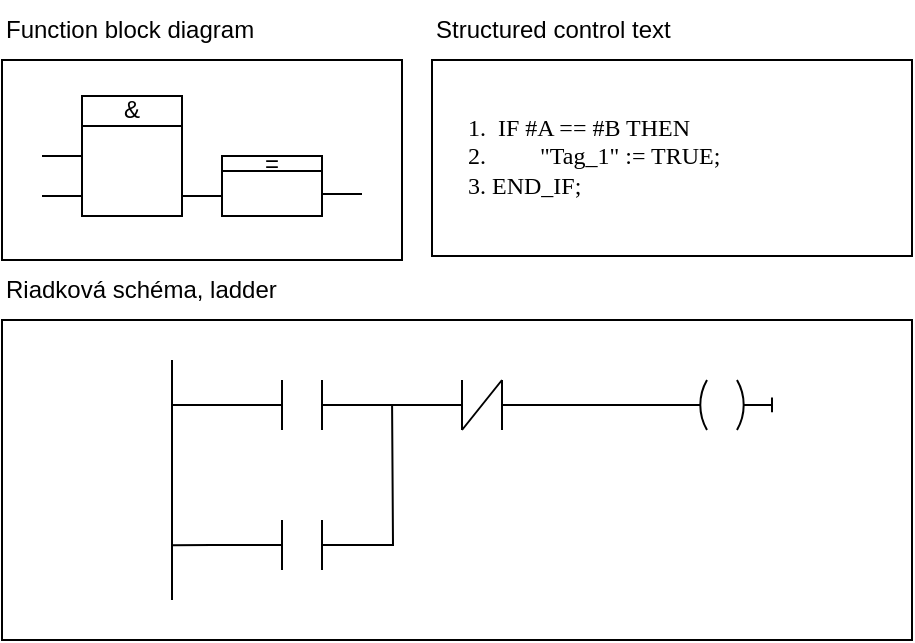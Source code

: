 <mxfile version="21.1.0" type="google">
  <diagram name="Page-1" id="dU2wd-y8vtX00oAEeP-j">
    <mxGraphModel dx="1010" dy="550" grid="1" gridSize="10" guides="1" tooltips="1" connect="1" arrows="1" fold="1" page="1" pageScale="1" pageWidth="827" pageHeight="1169" math="0" shadow="0">
      <root>
        <mxCell id="0" />
        <mxCell id="1" parent="0" />
        <mxCell id="2UFu5slk8J8PcmMFMOJV-15" value="" style="rounded=0;whiteSpace=wrap;html=1;fillColor=none;" parent="1" vertex="1">
          <mxGeometry x="225" y="200" width="200" height="100" as="geometry" />
        </mxCell>
        <mxCell id="2UFu5slk8J8PcmMFMOJV-8" style="edgeStyle=orthogonalEdgeStyle;rounded=0;orthogonalLoop=1;jettySize=auto;html=1;exitX=0;exitY=0.5;exitDx=0;exitDy=0;exitPerimeter=0;strokeWidth=1;endArrow=none;endFill=0;" parent="1" source="2UFu5slk8J8PcmMFMOJV-2" edge="1">
          <mxGeometry relative="1" as="geometry">
            <mxPoint x="310" y="372.465" as="targetPoint" />
          </mxGeometry>
        </mxCell>
        <mxCell id="2UFu5slk8J8PcmMFMOJV-9" style="edgeStyle=orthogonalEdgeStyle;rounded=0;orthogonalLoop=1;jettySize=auto;html=1;exitX=1;exitY=0.5;exitDx=0;exitDy=0;exitPerimeter=0;entryX=0;entryY=0.5;entryDx=0;entryDy=0;entryPerimeter=0;strokeWidth=1;endArrow=none;endFill=0;" parent="1" source="2UFu5slk8J8PcmMFMOJV-2" target="2UFu5slk8J8PcmMFMOJV-4" edge="1">
          <mxGeometry relative="1" as="geometry" />
        </mxCell>
        <mxCell id="2UFu5slk8J8PcmMFMOJV-2" value="" style="pointerEvents=1;verticalLabelPosition=bottom;shadow=0;dashed=0;align=center;html=1;verticalAlign=top;shape=mxgraph.electrical.plc_ladder.contact;" parent="1" vertex="1">
          <mxGeometry x="350" y="360" width="50" height="25" as="geometry" />
        </mxCell>
        <mxCell id="2UFu5slk8J8PcmMFMOJV-11" style="edgeStyle=orthogonalEdgeStyle;rounded=0;orthogonalLoop=1;jettySize=auto;html=1;exitX=1;exitY=0.5;exitDx=0;exitDy=0;exitPerimeter=0;strokeWidth=1;endArrow=none;endFill=0;" parent="1" source="2UFu5slk8J8PcmMFMOJV-3" edge="1">
          <mxGeometry relative="1" as="geometry">
            <mxPoint x="420.042" y="372.408" as="targetPoint" />
          </mxGeometry>
        </mxCell>
        <mxCell id="2UFu5slk8J8PcmMFMOJV-12" style="edgeStyle=orthogonalEdgeStyle;rounded=0;orthogonalLoop=1;jettySize=auto;html=1;exitX=0;exitY=0.5;exitDx=0;exitDy=0;exitPerimeter=0;strokeWidth=1;endArrow=none;endFill=0;" parent="1" source="2UFu5slk8J8PcmMFMOJV-3" edge="1">
          <mxGeometry relative="1" as="geometry">
            <mxPoint x="310" y="442.606" as="targetPoint" />
          </mxGeometry>
        </mxCell>
        <mxCell id="2UFu5slk8J8PcmMFMOJV-3" value="" style="pointerEvents=1;verticalLabelPosition=bottom;shadow=0;dashed=0;align=center;html=1;verticalAlign=top;shape=mxgraph.electrical.plc_ladder.contact;" parent="1" vertex="1">
          <mxGeometry x="350" y="430" width="50" height="25" as="geometry" />
        </mxCell>
        <mxCell id="2UFu5slk8J8PcmMFMOJV-10" style="edgeStyle=orthogonalEdgeStyle;rounded=0;orthogonalLoop=1;jettySize=auto;html=1;exitX=1;exitY=0.5;exitDx=0;exitDy=0;exitPerimeter=0;entryX=0;entryY=0.5;entryDx=0;entryDy=0;entryPerimeter=0;strokeWidth=1;endArrow=none;endFill=0;" parent="1" source="2UFu5slk8J8PcmMFMOJV-4" target="2UFu5slk8J8PcmMFMOJV-5" edge="1">
          <mxGeometry relative="1" as="geometry" />
        </mxCell>
        <mxCell id="2UFu5slk8J8PcmMFMOJV-4" value="" style="pointerEvents=1;verticalLabelPosition=bottom;shadow=0;dashed=0;align=center;html=1;verticalAlign=top;shape=mxgraph.electrical.plc_ladder.not_contact;" parent="1" vertex="1">
          <mxGeometry x="440" y="360" width="50" height="25" as="geometry" />
        </mxCell>
        <mxCell id="2UFu5slk8J8PcmMFMOJV-5" value="" style="pointerEvents=1;verticalLabelPosition=bottom;shadow=0;dashed=0;align=center;html=1;verticalAlign=top;shape=mxgraph.electrical.plc_ladder.output_1;" parent="1" vertex="1">
          <mxGeometry x="560" y="360" width="50" height="25" as="geometry" />
        </mxCell>
        <mxCell id="2UFu5slk8J8PcmMFMOJV-6" value="" style="endArrow=none;html=1;rounded=0;" parent="1" edge="1">
          <mxGeometry width="50" height="50" relative="1" as="geometry">
            <mxPoint x="310" y="470" as="sourcePoint" />
            <mxPoint x="310" y="350" as="targetPoint" />
            <Array as="points" />
          </mxGeometry>
        </mxCell>
        <mxCell id="2UFu5slk8J8PcmMFMOJV-13" value="" style="endArrow=none;html=1;rounded=0;strokeWidth=1;exitX=1;exitY=0.643;exitDx=0;exitDy=0;exitPerimeter=0;entryX=1;entryY=0.348;entryDx=0;entryDy=0;entryPerimeter=0;" parent="1" source="2UFu5slk8J8PcmMFMOJV-5" target="2UFu5slk8J8PcmMFMOJV-5" edge="1">
          <mxGeometry width="50" height="50" relative="1" as="geometry">
            <mxPoint x="580" y="420" as="sourcePoint" />
            <mxPoint x="610" y="370" as="targetPoint" />
            <Array as="points">
              <mxPoint x="610" y="373" />
            </Array>
          </mxGeometry>
        </mxCell>
        <mxCell id="2UFu5slk8J8PcmMFMOJV-14" value="" style="rounded=0;whiteSpace=wrap;html=1;fillColor=none;" parent="1" vertex="1">
          <mxGeometry x="225" y="330" width="455" height="160" as="geometry" />
        </mxCell>
        <mxCell id="2UFu5slk8J8PcmMFMOJV-16" value="" style="rounded=0;whiteSpace=wrap;html=1;fillColor=none;" parent="1" vertex="1">
          <mxGeometry x="440" y="200" width="240" height="98" as="geometry" />
        </mxCell>
        <mxCell id="2UFu5slk8J8PcmMFMOJV-19" value="" style="rounded=0;whiteSpace=wrap;html=1;fillColor=none;" parent="1" vertex="1">
          <mxGeometry x="265" y="218" width="50" height="60" as="geometry" />
        </mxCell>
        <mxCell id="2UFu5slk8J8PcmMFMOJV-20" value="" style="endArrow=none;html=1;rounded=0;strokeWidth=1;entryX=0;entryY=0.25;entryDx=0;entryDy=0;exitX=1;exitY=0.25;exitDx=0;exitDy=0;" parent="1" source="2UFu5slk8J8PcmMFMOJV-19" target="2UFu5slk8J8PcmMFMOJV-19" edge="1">
          <mxGeometry width="50" height="50" relative="1" as="geometry">
            <mxPoint x="315" y="238" as="sourcePoint" />
            <mxPoint x="275" y="238" as="targetPoint" />
          </mxGeometry>
        </mxCell>
        <mxCell id="2UFu5slk8J8PcmMFMOJV-21" value="&amp;amp;" style="text;html=1;strokeColor=none;fillColor=none;align=center;verticalAlign=middle;whiteSpace=wrap;rounded=0;" parent="1" vertex="1">
          <mxGeometry x="260" y="210" width="60" height="30" as="geometry" />
        </mxCell>
        <mxCell id="2UFu5slk8J8PcmMFMOJV-22" value="" style="endArrow=none;html=1;rounded=0;strokeWidth=1;exitX=0;exitY=0.5;exitDx=0;exitDy=0;" parent="1" source="2UFu5slk8J8PcmMFMOJV-19" edge="1">
          <mxGeometry width="50" height="50" relative="1" as="geometry">
            <mxPoint x="295" y="338" as="sourcePoint" />
            <mxPoint x="245" y="248" as="targetPoint" />
          </mxGeometry>
        </mxCell>
        <mxCell id="2UFu5slk8J8PcmMFMOJV-23" value="" style="endArrow=none;html=1;rounded=0;strokeWidth=1;" parent="1" edge="1">
          <mxGeometry width="50" height="50" relative="1" as="geometry">
            <mxPoint x="245" y="268" as="sourcePoint" />
            <mxPoint x="265" y="268" as="targetPoint" />
          </mxGeometry>
        </mxCell>
        <mxCell id="2UFu5slk8J8PcmMFMOJV-24" value="" style="rounded=0;whiteSpace=wrap;html=1;fillColor=none;" parent="1" vertex="1">
          <mxGeometry x="335" y="248" width="50" height="30" as="geometry" />
        </mxCell>
        <mxCell id="2UFu5slk8J8PcmMFMOJV-25" value="" style="endArrow=none;html=1;rounded=0;strokeWidth=1;" parent="1" edge="1">
          <mxGeometry width="50" height="50" relative="1" as="geometry">
            <mxPoint x="335" y="268" as="sourcePoint" />
            <mxPoint x="315" y="268" as="targetPoint" />
          </mxGeometry>
        </mxCell>
        <mxCell id="2UFu5slk8J8PcmMFMOJV-26" value="" style="endArrow=none;html=1;rounded=0;strokeWidth=1;entryX=1;entryY=0.25;entryDx=0;entryDy=0;exitX=0;exitY=0.25;exitDx=0;exitDy=0;" parent="1" source="2UFu5slk8J8PcmMFMOJV-24" target="2UFu5slk8J8PcmMFMOJV-24" edge="1">
          <mxGeometry width="50" height="50" relative="1" as="geometry">
            <mxPoint x="335" y="260" as="sourcePoint" />
            <mxPoint x="385" y="210" as="targetPoint" />
          </mxGeometry>
        </mxCell>
        <mxCell id="2UFu5slk8J8PcmMFMOJV-27" value="=" style="text;html=1;strokeColor=none;fillColor=none;align=center;verticalAlign=middle;whiteSpace=wrap;rounded=0;" parent="1" vertex="1">
          <mxGeometry x="330" y="237" width="60" height="30" as="geometry" />
        </mxCell>
        <mxCell id="2UFu5slk8J8PcmMFMOJV-28" value="" style="endArrow=none;html=1;rounded=0;strokeWidth=1;exitX=0;exitY=0.5;exitDx=0;exitDy=0;" parent="1" edge="1">
          <mxGeometry width="50" height="50" relative="1" as="geometry">
            <mxPoint x="405" y="267" as="sourcePoint" />
            <mxPoint x="385" y="267" as="targetPoint" />
          </mxGeometry>
        </mxCell>
        <mxCell id="2UFu5slk8J8PcmMFMOJV-29" value="Riadková schéma, ladder" style="text;html=1;strokeColor=none;fillColor=none;align=left;verticalAlign=middle;whiteSpace=wrap;rounded=0;" parent="1" vertex="1">
          <mxGeometry x="225" y="300" width="145" height="30" as="geometry" />
        </mxCell>
        <mxCell id="2UFu5slk8J8PcmMFMOJV-30" value="Function block diagram" style="text;html=1;strokeColor=none;fillColor=none;align=left;verticalAlign=middle;whiteSpace=wrap;rounded=0;" parent="1" vertex="1">
          <mxGeometry x="225" y="170" width="135" height="30" as="geometry" />
        </mxCell>
        <mxCell id="2UFu5slk8J8PcmMFMOJV-31" value="&lt;div&gt;&lt;font face=&quot;Lucida Console&quot;&gt;1.&amp;nbsp;&lt;span style=&quot;white-space: pre;&quot;&gt; &lt;/span&gt;IF #A == #B THEN&lt;/font&gt;&lt;/div&gt;&lt;div&gt;&lt;font face=&quot;Lucida Console&quot;&gt;2.&amp;nbsp; &amp;nbsp; &amp;nbsp; &amp;nbsp; &amp;nbsp;&quot;Tag_1&quot; := TRUE;&lt;/font&gt;&lt;/div&gt;&lt;div style=&quot;&quot;&gt;&lt;span style=&quot;background-color: initial;&quot;&gt;&lt;font face=&quot;Lucida Console&quot;&gt;3.&lt;span style=&quot;white-space: pre;&quot;&gt; &lt;/span&gt;END_IF;&lt;/font&gt;&lt;/span&gt;&lt;/div&gt;" style="text;html=1;strokeColor=none;fillColor=none;align=left;verticalAlign=middle;whiteSpace=wrap;rounded=0;" parent="1" vertex="1">
          <mxGeometry x="456" y="208" width="214" height="80" as="geometry" />
        </mxCell>
        <mxCell id="2UFu5slk8J8PcmMFMOJV-32" value="Structured control text" style="text;html=1;strokeColor=none;fillColor=none;align=left;verticalAlign=middle;whiteSpace=wrap;rounded=0;fontFamily=Helvetica;" parent="1" vertex="1">
          <mxGeometry x="440" y="170" width="130" height="30" as="geometry" />
        </mxCell>
      </root>
    </mxGraphModel>
  </diagram>
</mxfile>
